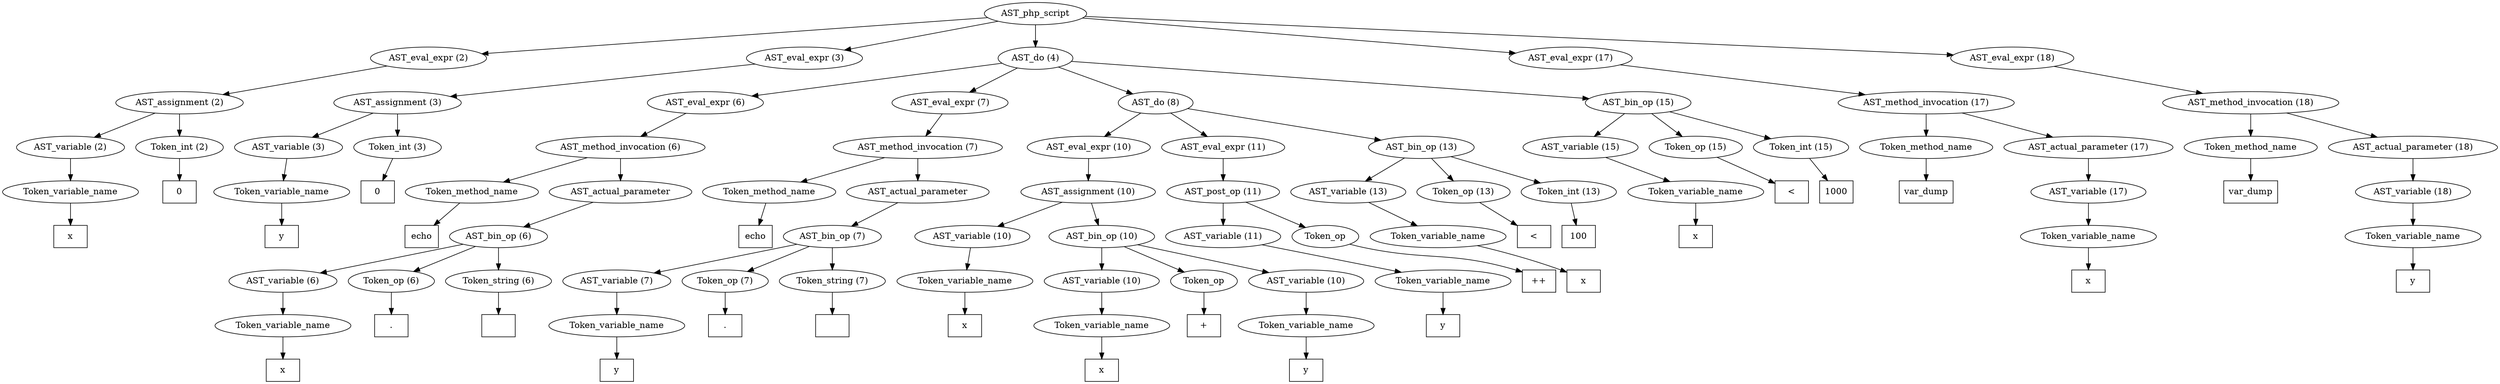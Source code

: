 /*
 * AST in dot format generated by phc -- the PHP compiler
 */

digraph AST {
node_0 [label="AST_php_script"];
node_1 [label="AST_eval_expr (2)"];
node_2 [label="AST_assignment (2)"];
node_3 [label="AST_variable (2)"];
node_4 [label="Token_variable_name"];
node_5 [label="x", shape=box]
node_4 -> node_5;
node_3 -> node_4;
node_6 [label="Token_int (2)"];
node_7 [label="0", shape=box]
node_6 -> node_7;
node_2 -> node_6;
node_2 -> node_3;
node_1 -> node_2;
node_8 [label="AST_eval_expr (3)"];
node_9 [label="AST_assignment (3)"];
node_10 [label="AST_variable (3)"];
node_11 [label="Token_variable_name"];
node_12 [label="y", shape=box]
node_11 -> node_12;
node_10 -> node_11;
node_13 [label="Token_int (3)"];
node_14 [label="0", shape=box]
node_13 -> node_14;
node_9 -> node_13;
node_9 -> node_10;
node_8 -> node_9;
node_15 [label="AST_do (4)"];
node_16 [label="AST_eval_expr (6)"];
node_17 [label="AST_method_invocation (6)"];
node_18 [label="Token_method_name"];
node_19 [label="echo", shape=box]
node_18 -> node_19;
node_20 [label="AST_actual_parameter"];
node_21 [label="AST_bin_op (6)"];
node_22 [label="AST_variable (6)"];
node_23 [label="Token_variable_name"];
node_24 [label="x", shape=box]
node_23 -> node_24;
node_22 -> node_23;
node_25 [label="Token_op (6)"];
node_26 [label=".", shape=box]
node_25 -> node_26;
node_27 [label="Token_string (6)"];
node_28 [label="", shape=box]
node_27 -> node_28;
node_21 -> node_27;
node_21 -> node_25;
node_21 -> node_22;
node_20 -> node_21;
node_17 -> node_20;
node_17 -> node_18;
node_16 -> node_17;
node_29 [label="AST_eval_expr (7)"];
node_30 [label="AST_method_invocation (7)"];
node_31 [label="Token_method_name"];
node_32 [label="echo", shape=box]
node_31 -> node_32;
node_33 [label="AST_actual_parameter"];
node_34 [label="AST_bin_op (7)"];
node_35 [label="AST_variable (7)"];
node_36 [label="Token_variable_name"];
node_37 [label="y", shape=box]
node_36 -> node_37;
node_35 -> node_36;
node_38 [label="Token_op (7)"];
node_39 [label=".", shape=box]
node_38 -> node_39;
node_40 [label="Token_string (7)"];
node_41 [label="", shape=box]
node_40 -> node_41;
node_34 -> node_40;
node_34 -> node_38;
node_34 -> node_35;
node_33 -> node_34;
node_30 -> node_33;
node_30 -> node_31;
node_29 -> node_30;
node_42 [label="AST_do (8)"];
node_43 [label="AST_eval_expr (10)"];
node_44 [label="AST_assignment (10)"];
node_45 [label="AST_variable (10)"];
node_46 [label="Token_variable_name"];
node_47 [label="x", shape=box]
node_46 -> node_47;
node_45 -> node_46;
node_48 [label="AST_bin_op (10)"];
node_49 [label="AST_variable (10)"];
node_50 [label="Token_variable_name"];
node_51 [label="x", shape=box]
node_50 -> node_51;
node_49 -> node_50;
node_52 [label="Token_op"];
node_53 [label="+", shape=box]
node_52 -> node_53;
node_54 [label="AST_variable (10)"];
node_55 [label="Token_variable_name"];
node_56 [label="y", shape=box]
node_55 -> node_56;
node_54 -> node_55;
node_48 -> node_54;
node_48 -> node_52;
node_48 -> node_49;
node_44 -> node_48;
node_44 -> node_45;
node_43 -> node_44;
node_57 [label="AST_eval_expr (11)"];
node_58 [label="AST_post_op (11)"];
node_59 [label="AST_variable (11)"];
node_60 [label="Token_variable_name"];
node_61 [label="y", shape=box]
node_60 -> node_61;
node_59 -> node_60;
node_62 [label="Token_op"];
node_63 [label="++", shape=box]
node_62 -> node_63;
node_58 -> node_62;
node_58 -> node_59;
node_57 -> node_58;
node_64 [label="AST_bin_op (13)"];
node_65 [label="AST_variable (13)"];
node_66 [label="Token_variable_name"];
node_67 [label="x", shape=box]
node_66 -> node_67;
node_65 -> node_66;
node_68 [label="Token_op (13)"];
node_69 [label="<", shape=box]
node_68 -> node_69;
node_70 [label="Token_int (13)"];
node_71 [label="100", shape=box]
node_70 -> node_71;
node_64 -> node_70;
node_64 -> node_68;
node_64 -> node_65;
node_42 -> node_64;
node_42 -> node_57;
node_42 -> node_43;
node_72 [label="AST_bin_op (15)"];
node_73 [label="AST_variable (15)"];
node_74 [label="Token_variable_name"];
node_75 [label="x", shape=box]
node_74 -> node_75;
node_73 -> node_74;
node_76 [label="Token_op (15)"];
node_77 [label="<", shape=box]
node_76 -> node_77;
node_78 [label="Token_int (15)"];
node_79 [label="1000", shape=box]
node_78 -> node_79;
node_72 -> node_78;
node_72 -> node_76;
node_72 -> node_73;
node_15 -> node_72;
node_15 -> node_42;
node_15 -> node_29;
node_15 -> node_16;
node_80 [label="AST_eval_expr (17)"];
node_81 [label="AST_method_invocation (17)"];
node_82 [label="Token_method_name"];
node_83 [label="var_dump", shape=box]
node_82 -> node_83;
node_84 [label="AST_actual_parameter (17)"];
node_85 [label="AST_variable (17)"];
node_86 [label="Token_variable_name"];
node_87 [label="x", shape=box]
node_86 -> node_87;
node_85 -> node_86;
node_84 -> node_85;
node_81 -> node_84;
node_81 -> node_82;
node_80 -> node_81;
node_88 [label="AST_eval_expr (18)"];
node_89 [label="AST_method_invocation (18)"];
node_90 [label="Token_method_name"];
node_91 [label="var_dump", shape=box]
node_90 -> node_91;
node_92 [label="AST_actual_parameter (18)"];
node_93 [label="AST_variable (18)"];
node_94 [label="Token_variable_name"];
node_95 [label="y", shape=box]
node_94 -> node_95;
node_93 -> node_94;
node_92 -> node_93;
node_89 -> node_92;
node_89 -> node_90;
node_88 -> node_89;
node_0 -> node_88;
node_0 -> node_80;
node_0 -> node_15;
node_0 -> node_8;
node_0 -> node_1;
}
